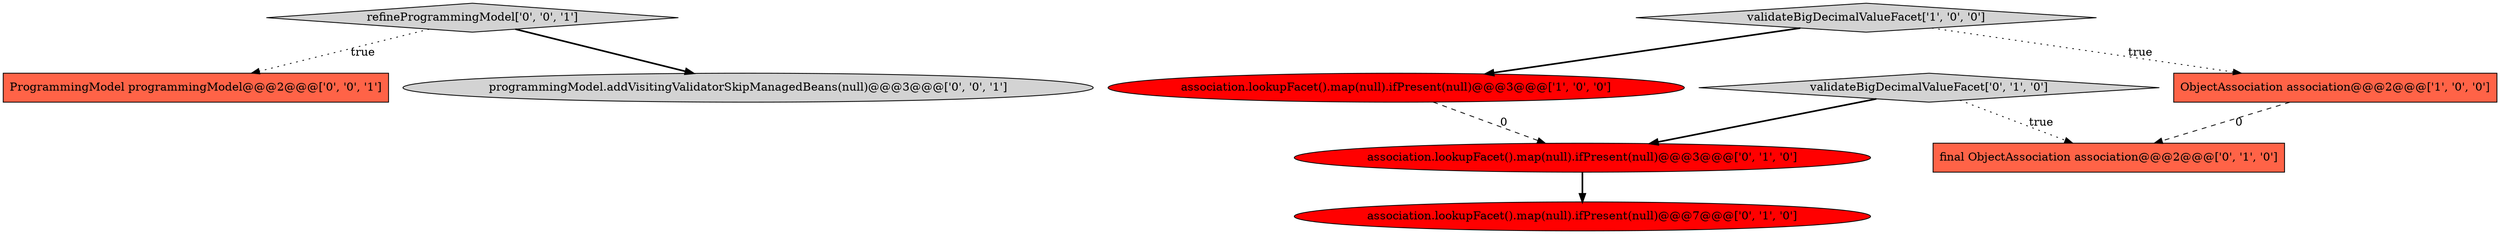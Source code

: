 digraph {
8 [style = filled, label = "ProgrammingModel programmingModel@@@2@@@['0', '0', '1']", fillcolor = tomato, shape = box image = "AAA0AAABBB3BBB"];
4 [style = filled, label = "association.lookupFacet().map(null).ifPresent(null)@@@3@@@['0', '1', '0']", fillcolor = red, shape = ellipse image = "AAA1AAABBB2BBB"];
7 [style = filled, label = "refineProgrammingModel['0', '0', '1']", fillcolor = lightgray, shape = diamond image = "AAA0AAABBB3BBB"];
9 [style = filled, label = "programmingModel.addVisitingValidatorSkipManagedBeans(null)@@@3@@@['0', '0', '1']", fillcolor = lightgray, shape = ellipse image = "AAA0AAABBB3BBB"];
5 [style = filled, label = "validateBigDecimalValueFacet['0', '1', '0']", fillcolor = lightgray, shape = diamond image = "AAA0AAABBB2BBB"];
1 [style = filled, label = "ObjectAssociation association@@@2@@@['1', '0', '0']", fillcolor = tomato, shape = box image = "AAA1AAABBB1BBB"];
0 [style = filled, label = "validateBigDecimalValueFacet['1', '0', '0']", fillcolor = lightgray, shape = diamond image = "AAA0AAABBB1BBB"];
3 [style = filled, label = "final ObjectAssociation association@@@2@@@['0', '1', '0']", fillcolor = tomato, shape = box image = "AAA1AAABBB2BBB"];
6 [style = filled, label = "association.lookupFacet().map(null).ifPresent(null)@@@7@@@['0', '1', '0']", fillcolor = red, shape = ellipse image = "AAA1AAABBB2BBB"];
2 [style = filled, label = "association.lookupFacet().map(null).ifPresent(null)@@@3@@@['1', '0', '0']", fillcolor = red, shape = ellipse image = "AAA1AAABBB1BBB"];
7->9 [style = bold, label=""];
2->4 [style = dashed, label="0"];
1->3 [style = dashed, label="0"];
5->3 [style = dotted, label="true"];
7->8 [style = dotted, label="true"];
4->6 [style = bold, label=""];
0->1 [style = dotted, label="true"];
5->4 [style = bold, label=""];
0->2 [style = bold, label=""];
}
